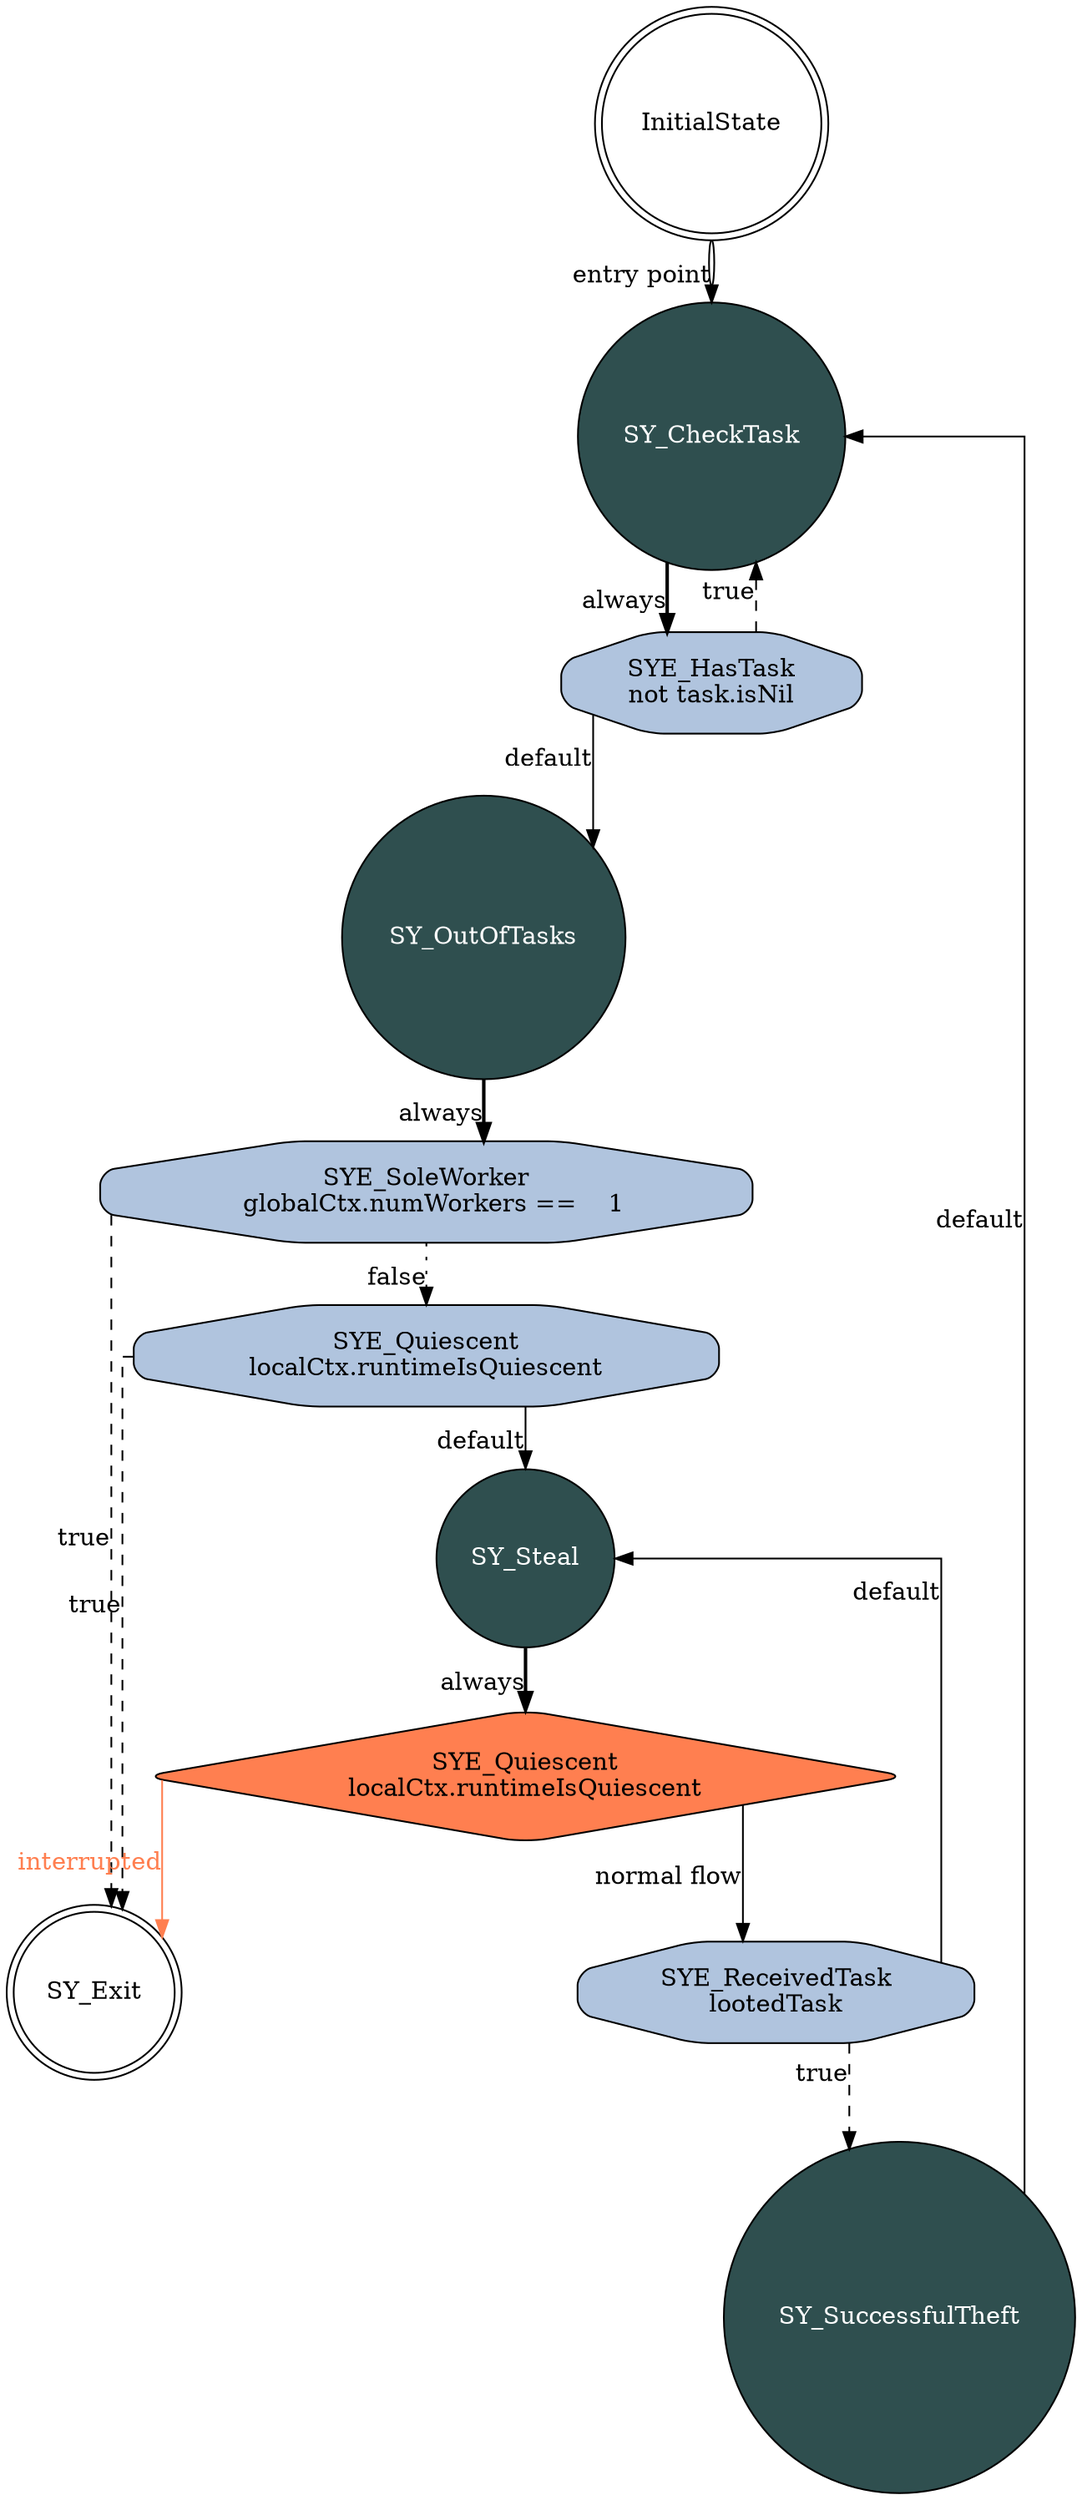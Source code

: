 digraph syncRootFSA{
    splines=ortho;
    node [shape = doublecircle]; InitialState SY_Exit;
    node [shape = circle, fontcolor=white, fillcolor=darkslategrey, style="filled"]; SY_OutOfTasks SY_CheckTask SY_SuccessfulTheft SY_Steal;
    InitialState -> SY_CheckTask [color="black:invis:black", xlabel="entry point"];
    node [shape = octagon, fontcolor=black, fillcolor=lightsteelblue, style="rounded,filled"]; SY_OutOfTasks_SYE_SoleWorker SY_OutOfTasks_SYE_Quiescent SY_CheckTask_SYE_HasTask SY_Steal_SYE_ReceivedTask ;
    node [shape = diamond, fontcolor=black, fillcolor=coral, style="rounded,filled"]; SY_Steal_SYE_Quiescent ;
    SY_OutOfTasks_SYE_SoleWorker [label="SYE_SoleWorker\n  globalCtx.numWorkers ==    1"];
    SY_OutOfTasks_SYE_Quiescent [label="SYE_Quiescent\nlocalCtx.runtimeIsQuiescent"];
    SY_CheckTask_SYE_HasTask [label="SYE_HasTask\nnot task.isNil"];
    SY_Steal_SYE_ReceivedTask [label="SYE_ReceivedTask\nlootedTask"];
    SY_Steal_SYE_Quiescent [label="SYE_Quiescent\nlocalCtx.runtimeIsQuiescent"];
    SY_OutOfTasks -> SY_OutOfTasks_SYE_SoleWorker[style=bold, xlabel="always"];
    SY_OutOfTasks_SYE_SoleWorker -> SY_Exit [style=dashed, xlabel="true"];
    SY_OutOfTasks_SYE_SoleWorker -> SY_OutOfTasks_SYE_Quiescent[style=dotted, xlabel="false"];
    SY_OutOfTasks_SYE_Quiescent -> SY_Exit [style=dashed, xlabel="true"];
    SY_OutOfTasks_SYE_Quiescent -> SY_Steal [xlabel="default"];
    SY_CheckTask -> SY_CheckTask_SYE_HasTask[style=bold, xlabel="always"];
    SY_CheckTask_SYE_HasTask -> SY_CheckTask [style=dashed, xlabel="true"];
    SY_CheckTask_SYE_HasTask -> SY_OutOfTasks [xlabel="default"];
    SY_SuccessfulTheft -> SY_CheckTask [xlabel="default"];
    SY_Steal -> SY_Steal_SYE_Quiescent[style=bold, xlabel="always"];
    SY_Steal_SYE_Quiescent -> SY_Exit [color="coral", fontcolor="coral", xlabel="interrupted"];
    SY_Steal_SYE_Quiescent -> SY_Steal_SYE_ReceivedTask[xlabel="normal flow"];
    SY_Steal_SYE_ReceivedTask -> SY_SuccessfulTheft [style=dashed, xlabel="true"];
    SY_Steal_SYE_ReceivedTask -> SY_Steal [xlabel="default"];
}